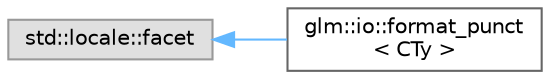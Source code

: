 digraph "Graphical Class Hierarchy"
{
 // LATEX_PDF_SIZE
  bgcolor="transparent";
  edge [fontname=Helvetica,fontsize=10,labelfontname=Helvetica,labelfontsize=10];
  node [fontname=Helvetica,fontsize=10,shape=box,height=0.2,width=0.4];
  rankdir="LR";
  Node0 [id="Node000000",label="std::locale::facet",height=0.2,width=0.4,color="grey60", fillcolor="#E0E0E0", style="filled",tooltip=" "];
  Node0 -> Node1 [id="edge421_Node000000_Node000001",dir="back",color="steelblue1",style="solid",tooltip=" "];
  Node1 [id="Node000001",label="glm::io::format_punct\l\< CTy \>",height=0.2,width=0.4,color="grey40", fillcolor="white", style="filled",URL="$classglm_1_1io_1_1format__punct.html",tooltip=" "];
}
